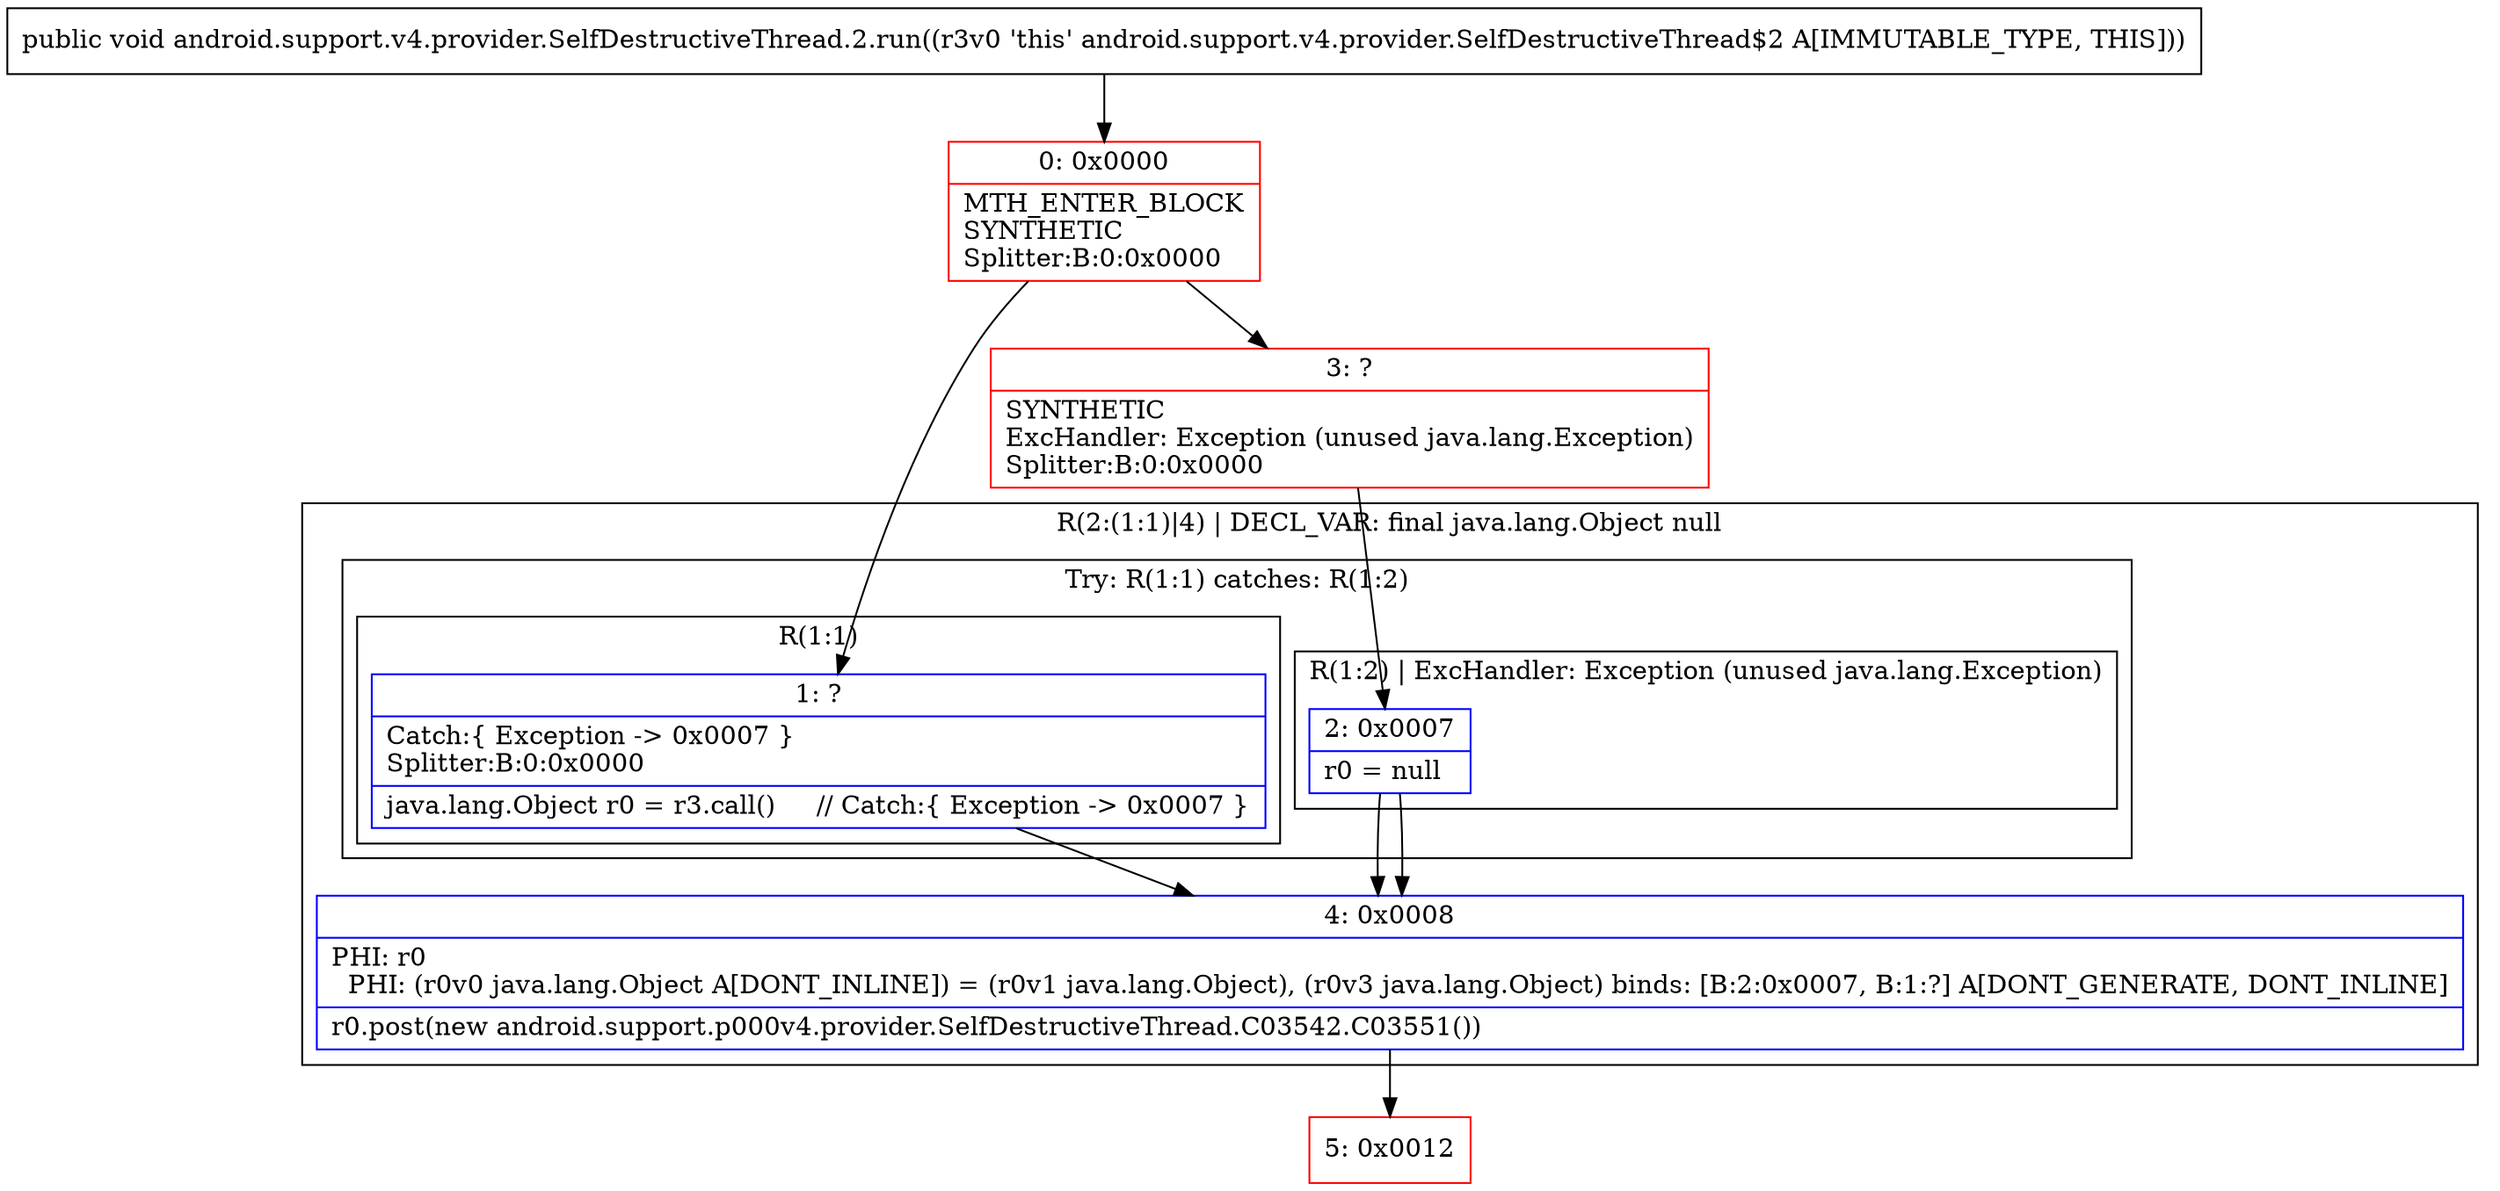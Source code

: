 digraph "CFG forandroid.support.v4.provider.SelfDestructiveThread.2.run()V" {
subgraph cluster_Region_416932867 {
label = "R(2:(1:1)|4) | DECL_VAR: final java.lang.Object null\l";
node [shape=record,color=blue];
subgraph cluster_TryCatchRegion_650253898 {
label = "Try: R(1:1) catches: R(1:2)";
node [shape=record,color=blue];
subgraph cluster_Region_1083680759 {
label = "R(1:1)";
node [shape=record,color=blue];
Node_1 [shape=record,label="{1\:\ ?|Catch:\{ Exception \-\> 0x0007 \}\lSplitter:B:0:0x0000\l|java.lang.Object r0 = r3.call()     \/\/ Catch:\{ Exception \-\> 0x0007 \}\l}"];
}
subgraph cluster_Region_1480164841 {
label = "R(1:2) | ExcHandler: Exception (unused java.lang.Exception)\l";
node [shape=record,color=blue];
Node_2 [shape=record,label="{2\:\ 0x0007|r0 = null\l}"];
}
}
Node_4 [shape=record,label="{4\:\ 0x0008|PHI: r0 \l  PHI: (r0v0 java.lang.Object A[DONT_INLINE]) = (r0v1 java.lang.Object), (r0v3 java.lang.Object) binds: [B:2:0x0007, B:1:?] A[DONT_GENERATE, DONT_INLINE]\l|r0.post(new android.support.p000v4.provider.SelfDestructiveThread.C03542.C03551())\l}"];
}
subgraph cluster_Region_1480164841 {
label = "R(1:2) | ExcHandler: Exception (unused java.lang.Exception)\l";
node [shape=record,color=blue];
Node_2 [shape=record,label="{2\:\ 0x0007|r0 = null\l}"];
}
Node_0 [shape=record,color=red,label="{0\:\ 0x0000|MTH_ENTER_BLOCK\lSYNTHETIC\lSplitter:B:0:0x0000\l}"];
Node_3 [shape=record,color=red,label="{3\:\ ?|SYNTHETIC\lExcHandler: Exception (unused java.lang.Exception)\lSplitter:B:0:0x0000\l}"];
Node_5 [shape=record,color=red,label="{5\:\ 0x0012}"];
MethodNode[shape=record,label="{public void android.support.v4.provider.SelfDestructiveThread.2.run((r3v0 'this' android.support.v4.provider.SelfDestructiveThread$2 A[IMMUTABLE_TYPE, THIS])) }"];
MethodNode -> Node_0;
Node_1 -> Node_4;
Node_2 -> Node_4;
Node_4 -> Node_5;
Node_2 -> Node_4;
Node_0 -> Node_1;
Node_0 -> Node_3;
Node_3 -> Node_2;
}

